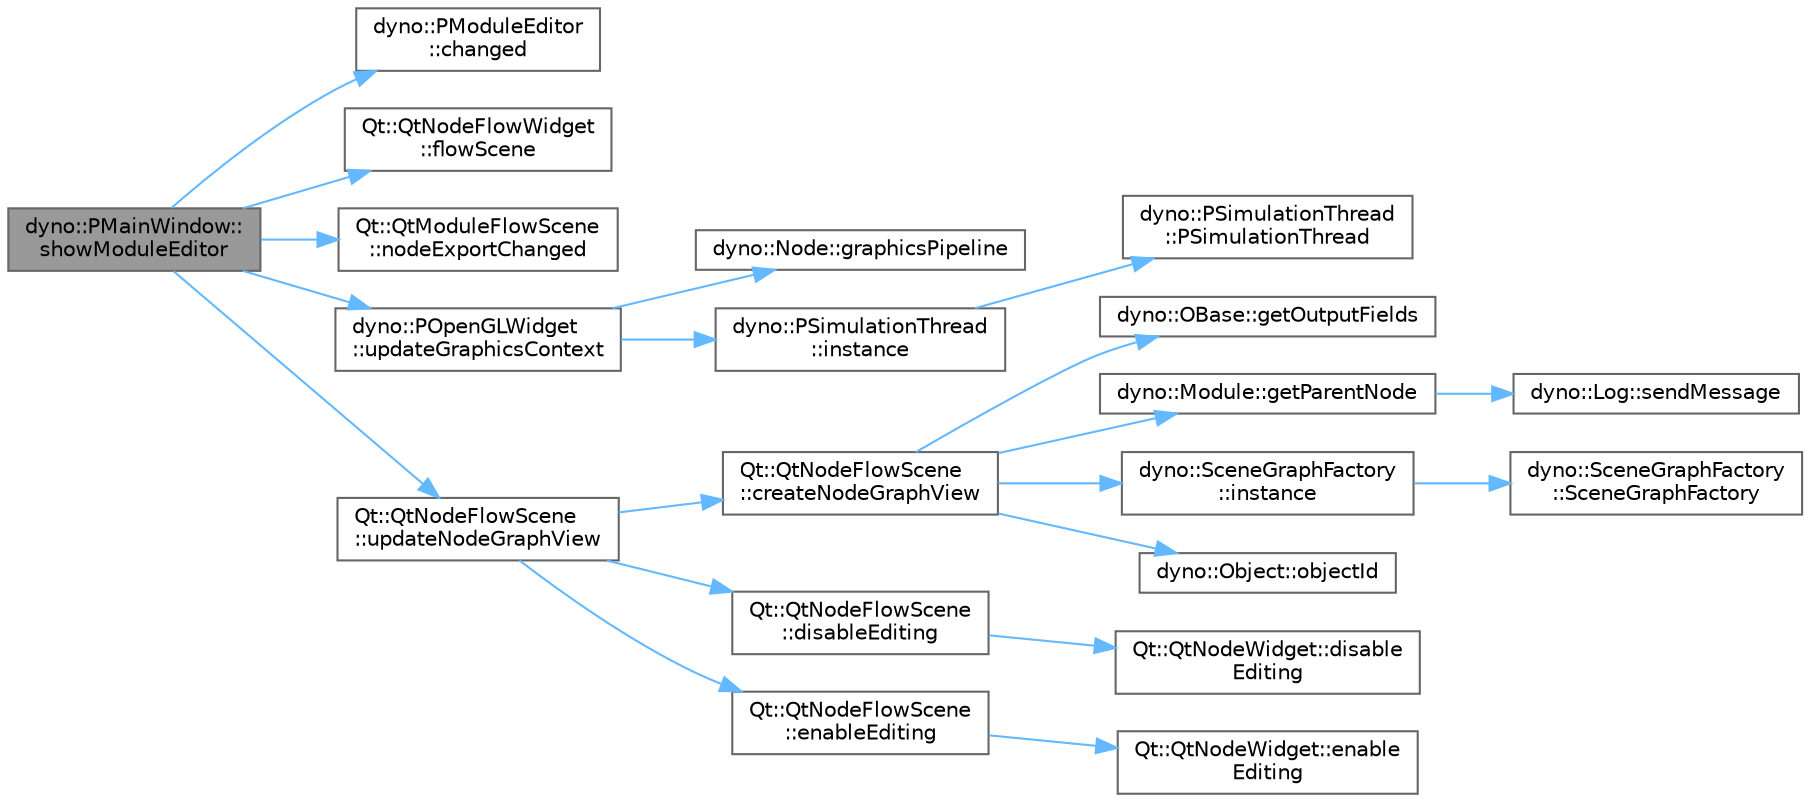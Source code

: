 digraph "dyno::PMainWindow::showModuleEditor"
{
 // LATEX_PDF_SIZE
  bgcolor="transparent";
  edge [fontname=Helvetica,fontsize=10,labelfontname=Helvetica,labelfontsize=10];
  node [fontname=Helvetica,fontsize=10,shape=box,height=0.2,width=0.4];
  rankdir="LR";
  Node1 [id="Node000001",label="dyno::PMainWindow::\lshowModuleEditor",height=0.2,width=0.4,color="gray40", fillcolor="grey60", style="filled", fontcolor="black",tooltip=" "];
  Node1 -> Node2 [id="edge1_Node000001_Node000002",color="steelblue1",style="solid",tooltip=" "];
  Node2 [id="Node000002",label="dyno::PModuleEditor\l::changed",height=0.2,width=0.4,color="grey40", fillcolor="white", style="filled",URL="$classdyno_1_1_p_module_editor.html#ac9ceeb27cdb346e94ef4c017f359f5b5",tooltip=" "];
  Node1 -> Node3 [id="edge2_Node000001_Node000003",color="steelblue1",style="solid",tooltip=" "];
  Node3 [id="Node000003",label="Qt::QtNodeFlowWidget\l::flowScene",height=0.2,width=0.4,color="grey40", fillcolor="white", style="filled",URL="$class_qt_1_1_qt_node_flow_widget.html#a17c1ab95842a6def36df6962ad45a32b",tooltip=" "];
  Node1 -> Node4 [id="edge3_Node000001_Node000004",color="steelblue1",style="solid",tooltip=" "];
  Node4 [id="Node000004",label="Qt::QtModuleFlowScene\l::nodeExportChanged",height=0.2,width=0.4,color="grey40", fillcolor="white", style="filled",URL="$class_qt_1_1_qt_module_flow_scene.html#a59a16aca07909797ab11a4076534819e",tooltip=" "];
  Node1 -> Node5 [id="edge4_Node000001_Node000005",color="steelblue1",style="solid",tooltip=" "];
  Node5 [id="Node000005",label="dyno::POpenGLWidget\l::updateGraphicsContext",height=0.2,width=0.4,color="grey40", fillcolor="white", style="filled",URL="$classdyno_1_1_p_open_g_l_widget.html#a28e1f9015720364115be83ab5ba89d18",tooltip=" "];
  Node5 -> Node6 [id="edge5_Node000005_Node000006",color="steelblue1",style="solid",tooltip=" "];
  Node6 [id="Node000006",label="dyno::Node::graphicsPipeline",height=0.2,width=0.4,color="grey40", fillcolor="white", style="filled",URL="$classdyno_1_1_node.html#a0a775162e9f479bc5b4252fc2afc1226",tooltip=" "];
  Node5 -> Node7 [id="edge6_Node000005_Node000007",color="steelblue1",style="solid",tooltip=" "];
  Node7 [id="Node000007",label="dyno::PSimulationThread\l::instance",height=0.2,width=0.4,color="grey40", fillcolor="white", style="filled",URL="$classdyno_1_1_p_simulation_thread.html#aa6c154b97badd562a3d04e7bf3b736b1",tooltip=" "];
  Node7 -> Node8 [id="edge7_Node000007_Node000008",color="steelblue1",style="solid",tooltip=" "];
  Node8 [id="Node000008",label="dyno::PSimulationThread\l::PSimulationThread",height=0.2,width=0.4,color="grey40", fillcolor="white", style="filled",URL="$classdyno_1_1_p_simulation_thread.html#af8a98174b18d5f7895c5f0f40015f106",tooltip=" "];
  Node1 -> Node9 [id="edge8_Node000001_Node000009",color="steelblue1",style="solid",tooltip=" "];
  Node9 [id="Node000009",label="Qt::QtNodeFlowScene\l::updateNodeGraphView",height=0.2,width=0.4,color="grey40", fillcolor="white", style="filled",URL="$class_qt_1_1_qt_node_flow_scene.html#a5724b716b70d0eda88128b6ad40b3e16",tooltip="Update the view only for the active scene graph, the data model will not be changed."];
  Node9 -> Node10 [id="edge9_Node000009_Node000010",color="steelblue1",style="solid",tooltip=" "];
  Node10 [id="Node000010",label="Qt::QtNodeFlowScene\l::createNodeGraphView",height=0.2,width=0.4,color="grey40", fillcolor="white", style="filled",URL="$class_qt_1_1_qt_node_flow_scene.html#a89206a4a64a463931313a1facf24da06",tooltip="create a QT-based view for the active scene graph."];
  Node10 -> Node11 [id="edge10_Node000010_Node000011",color="steelblue1",style="solid",tooltip=" "];
  Node11 [id="Node000011",label="dyno::OBase::getOutputFields",height=0.2,width=0.4,color="grey40", fillcolor="white", style="filled",URL="$classdyno_1_1_o_base.html#a3e429b5c73bc7ae8ef707cd40ac3a2e5",tooltip=" "];
  Node10 -> Node12 [id="edge11_Node000010_Node000012",color="steelblue1",style="solid",tooltip=" "];
  Node12 [id="Node000012",label="dyno::Module::getParentNode",height=0.2,width=0.4,color="grey40", fillcolor="white", style="filled",URL="$classdyno_1_1_module.html#a3e3dbcc0b37a89a0be80542fbcd85d2f",tooltip=" "];
  Node12 -> Node13 [id="edge12_Node000012_Node000013",color="steelblue1",style="solid",tooltip=" "];
  Node13 [id="Node000013",label="dyno::Log::sendMessage",height=0.2,width=0.4,color="grey40", fillcolor="white", style="filled",URL="$classdyno_1_1_log.html#ade134ff996b87eb30b5cab64bc73ad28",tooltip="Add a new message to log."];
  Node10 -> Node14 [id="edge13_Node000010_Node000014",color="steelblue1",style="solid",tooltip=" "];
  Node14 [id="Node000014",label="dyno::SceneGraphFactory\l::instance",height=0.2,width=0.4,color="grey40", fillcolor="white", style="filled",URL="$classdyno_1_1_scene_graph_factory.html#a734602c4eaa53d89bd0293015383677b",tooltip=" "];
  Node14 -> Node15 [id="edge14_Node000014_Node000015",color="steelblue1",style="solid",tooltip=" "];
  Node15 [id="Node000015",label="dyno::SceneGraphFactory\l::SceneGraphFactory",height=0.2,width=0.4,color="grey40", fillcolor="white", style="filled",URL="$classdyno_1_1_scene_graph_factory.html#a8903c0a4594870792c19db4302361bad",tooltip=" "];
  Node10 -> Node16 [id="edge15_Node000010_Node000016",color="steelblue1",style="solid",tooltip=" "];
  Node16 [id="Node000016",label="dyno::Object::objectId",height=0.2,width=0.4,color="grey40", fillcolor="white", style="filled",URL="$classdyno_1_1_object.html#a5105729f9f9faf65100b999d076418c8",tooltip=" "];
  Node9 -> Node17 [id="edge16_Node000009_Node000017",color="steelblue1",style="solid",tooltip=" "];
  Node17 [id="Node000017",label="Qt::QtNodeFlowScene\l::disableEditing",height=0.2,width=0.4,color="grey40", fillcolor="white", style="filled",URL="$class_qt_1_1_qt_node_flow_scene.html#aa26f9a3ae86fe2565a7a50c5274d180c",tooltip=" "];
  Node17 -> Node18 [id="edge17_Node000017_Node000018",color="steelblue1",style="solid",tooltip=" "];
  Node18 [id="Node000018",label="Qt::QtNodeWidget::disable\lEditing",height=0.2,width=0.4,color="grey40", fillcolor="white", style="filled",URL="$class_qt_1_1_qt_node_widget.html#a8fad4628e22f202b96313524f996bc2d",tooltip="When disabled, the scenegraph can not be affected by the corresponding GUI."];
  Node9 -> Node19 [id="edge18_Node000009_Node000019",color="steelblue1",style="solid",tooltip=" "];
  Node19 [id="Node000019",label="Qt::QtNodeFlowScene\l::enableEditing",height=0.2,width=0.4,color="grey40", fillcolor="white", style="filled",URL="$class_qt_1_1_qt_node_flow_scene.html#af484b83f48a4bd4585e12ed65f088cea",tooltip=" "];
  Node19 -> Node20 [id="edge19_Node000019_Node000020",color="steelblue1",style="solid",tooltip=" "];
  Node20 [id="Node000020",label="Qt::QtNodeWidget::enable\lEditing",height=0.2,width=0.4,color="grey40", fillcolor="white", style="filled",URL="$class_qt_1_1_qt_node_widget.html#ad0bc6c8cc337b5e9038eb1e4202cedec",tooltip="When enabled, the scenegraph can be updated as long as the corresponding GUI is updated."];
}
